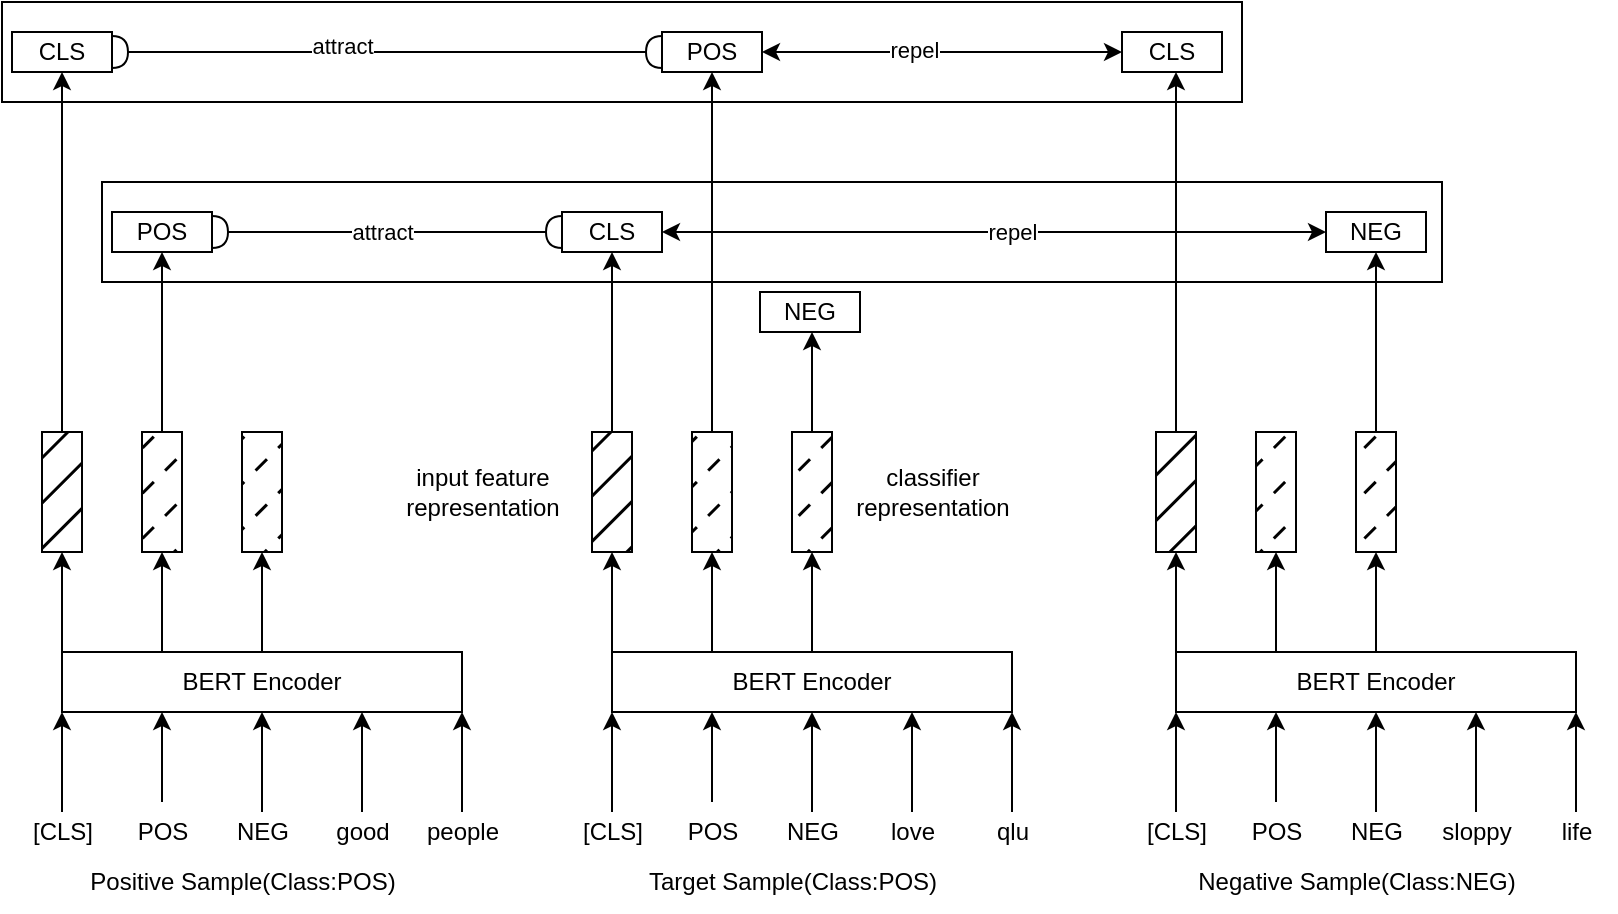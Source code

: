 <mxfile version="20.5.1" type="github">
  <diagram id="tNJ5KlxAQ_EQhU1tzWIF" name="第 1 页">
    <mxGraphModel dx="868" dy="482" grid="1" gridSize="10" guides="1" tooltips="1" connect="1" arrows="1" fold="1" page="1" pageScale="1" pageWidth="827" pageHeight="1169" math="0" shadow="0">
      <root>
        <mxCell id="0" />
        <mxCell id="1" parent="0" />
        <mxCell id="x3IM8xXVVAgO7ZRUx03g-96" value="" style="rounded=0;whiteSpace=wrap;html=1;fillStyle=auto;strokeColor=#000000;fillColor=#FFFFFF;" vertex="1" parent="1">
          <mxGeometry x="10" y="75" width="620" height="50" as="geometry" />
        </mxCell>
        <mxCell id="x3IM8xXVVAgO7ZRUx03g-5" style="edgeStyle=orthogonalEdgeStyle;rounded=0;orthogonalLoop=1;jettySize=auto;html=1;exitX=0;exitY=1;exitDx=0;exitDy=0;startArrow=classic;startFill=1;endArrow=none;endFill=0;" edge="1" parent="1" source="x3IM8xXVVAgO7ZRUx03g-1">
          <mxGeometry relative="1" as="geometry">
            <mxPoint x="40" y="480" as="targetPoint" />
          </mxGeometry>
        </mxCell>
        <mxCell id="x3IM8xXVVAgO7ZRUx03g-104" value="" style="rounded=0;whiteSpace=wrap;html=1;fillStyle=auto;strokeColor=#000000;fillColor=#FFFFFF;" vertex="1" parent="1">
          <mxGeometry x="60" y="165" width="670" height="50" as="geometry" />
        </mxCell>
        <mxCell id="x3IM8xXVVAgO7ZRUx03g-8" style="edgeStyle=orthogonalEdgeStyle;rounded=0;orthogonalLoop=1;jettySize=auto;html=1;exitX=0.5;exitY=1;exitDx=0;exitDy=0;startArrow=classic;startFill=1;endArrow=none;endFill=0;" edge="1" parent="1" source="x3IM8xXVVAgO7ZRUx03g-1">
          <mxGeometry relative="1" as="geometry">
            <mxPoint x="140" y="480" as="targetPoint" />
          </mxGeometry>
        </mxCell>
        <mxCell id="x3IM8xXVVAgO7ZRUx03g-9" style="edgeStyle=orthogonalEdgeStyle;rounded=0;orthogonalLoop=1;jettySize=auto;html=1;exitX=0.75;exitY=1;exitDx=0;exitDy=0;startArrow=classic;startFill=1;endArrow=none;endFill=0;" edge="1" parent="1" source="x3IM8xXVVAgO7ZRUx03g-1">
          <mxGeometry relative="1" as="geometry">
            <mxPoint x="190" y="480" as="targetPoint" />
          </mxGeometry>
        </mxCell>
        <mxCell id="x3IM8xXVVAgO7ZRUx03g-10" style="edgeStyle=orthogonalEdgeStyle;rounded=0;orthogonalLoop=1;jettySize=auto;html=1;exitX=1;exitY=1;exitDx=0;exitDy=0;startArrow=classic;startFill=1;endArrow=none;endFill=0;" edge="1" parent="1" source="x3IM8xXVVAgO7ZRUx03g-1">
          <mxGeometry relative="1" as="geometry">
            <mxPoint x="240" y="480" as="targetPoint" />
          </mxGeometry>
        </mxCell>
        <mxCell id="x3IM8xXVVAgO7ZRUx03g-22" style="edgeStyle=orthogonalEdgeStyle;rounded=0;orthogonalLoop=1;jettySize=auto;html=1;exitX=0;exitY=0;exitDx=0;exitDy=0;startArrow=none;startFill=0;endArrow=classic;endFill=1;" edge="1" parent="1" source="x3IM8xXVVAgO7ZRUx03g-1">
          <mxGeometry relative="1" as="geometry">
            <mxPoint x="40" y="350" as="targetPoint" />
          </mxGeometry>
        </mxCell>
        <mxCell id="x3IM8xXVVAgO7ZRUx03g-23" style="edgeStyle=orthogonalEdgeStyle;rounded=0;orthogonalLoop=1;jettySize=auto;html=1;exitX=0.25;exitY=0;exitDx=0;exitDy=0;startArrow=none;startFill=0;endArrow=classic;endFill=1;" edge="1" parent="1" source="x3IM8xXVVAgO7ZRUx03g-1">
          <mxGeometry relative="1" as="geometry">
            <mxPoint x="90" y="350" as="targetPoint" />
          </mxGeometry>
        </mxCell>
        <mxCell id="x3IM8xXVVAgO7ZRUx03g-24" style="edgeStyle=orthogonalEdgeStyle;rounded=0;orthogonalLoop=1;jettySize=auto;html=1;exitX=0.5;exitY=0;exitDx=0;exitDy=0;startArrow=none;startFill=0;endArrow=classic;endFill=1;" edge="1" parent="1" source="x3IM8xXVVAgO7ZRUx03g-1">
          <mxGeometry relative="1" as="geometry">
            <mxPoint x="140" y="350" as="targetPoint" />
          </mxGeometry>
        </mxCell>
        <mxCell id="x3IM8xXVVAgO7ZRUx03g-1" value="BERT Encoder" style="rounded=0;whiteSpace=wrap;html=1;" vertex="1" parent="1">
          <mxGeometry x="40" y="400" width="200" height="30" as="geometry" />
        </mxCell>
        <mxCell id="x3IM8xXVVAgO7ZRUx03g-11" value="[CLS]" style="text;html=1;align=center;verticalAlign=middle;resizable=0;points=[];autosize=1;strokeColor=none;fillColor=none;" vertex="1" parent="1">
          <mxGeometry x="15" y="475" width="50" height="30" as="geometry" />
        </mxCell>
        <mxCell id="x3IM8xXVVAgO7ZRUx03g-17" value="" style="edgeStyle=orthogonalEdgeStyle;rounded=0;orthogonalLoop=1;jettySize=auto;html=1;exitX=0.25;exitY=1;exitDx=0;exitDy=0;startArrow=classic;startFill=1;endArrow=none;endFill=0;" edge="1" parent="1" source="x3IM8xXVVAgO7ZRUx03g-1">
          <mxGeometry relative="1" as="geometry">
            <mxPoint x="90" y="475" as="targetPoint" />
            <mxPoint x="90" y="430" as="sourcePoint" />
          </mxGeometry>
        </mxCell>
        <mxCell id="x3IM8xXVVAgO7ZRUx03g-18" value="POS" style="text;html=1;align=center;verticalAlign=middle;resizable=0;points=[];autosize=1;strokeColor=none;fillColor=none;" vertex="1" parent="1">
          <mxGeometry x="65" y="475" width="50" height="30" as="geometry" />
        </mxCell>
        <mxCell id="x3IM8xXVVAgO7ZRUx03g-19" value="NEG" style="text;html=1;align=center;verticalAlign=middle;resizable=0;points=[];autosize=1;strokeColor=none;fillColor=none;" vertex="1" parent="1">
          <mxGeometry x="115" y="475" width="50" height="30" as="geometry" />
        </mxCell>
        <mxCell id="x3IM8xXVVAgO7ZRUx03g-20" value="good" style="text;html=1;align=center;verticalAlign=middle;resizable=0;points=[];autosize=1;strokeColor=none;fillColor=none;" vertex="1" parent="1">
          <mxGeometry x="165" y="475" width="50" height="30" as="geometry" />
        </mxCell>
        <mxCell id="x3IM8xXVVAgO7ZRUx03g-21" value="people" style="text;html=1;align=center;verticalAlign=middle;resizable=0;points=[];autosize=1;strokeColor=none;fillColor=none;" vertex="1" parent="1">
          <mxGeometry x="210" y="475" width="60" height="30" as="geometry" />
        </mxCell>
        <mxCell id="x3IM8xXVVAgO7ZRUx03g-69" style="edgeStyle=orthogonalEdgeStyle;rounded=0;orthogonalLoop=1;jettySize=auto;html=1;exitX=0.5;exitY=0;exitDx=0;exitDy=0;startArrow=none;startFill=0;endArrow=classic;endFill=1;" edge="1" parent="1" source="x3IM8xXVVAgO7ZRUx03g-26">
          <mxGeometry relative="1" as="geometry">
            <mxPoint x="40" y="110" as="targetPoint" />
          </mxGeometry>
        </mxCell>
        <mxCell id="x3IM8xXVVAgO7ZRUx03g-26" value="" style="rounded=0;whiteSpace=wrap;html=1;fillStyle=hatch;fillColor=#000000;" vertex="1" parent="1">
          <mxGeometry x="30" y="290" width="20" height="60" as="geometry" />
        </mxCell>
        <mxCell id="x3IM8xXVVAgO7ZRUx03g-70" style="edgeStyle=orthogonalEdgeStyle;rounded=0;orthogonalLoop=1;jettySize=auto;html=1;exitX=0.5;exitY=0;exitDx=0;exitDy=0;startArrow=none;startFill=0;endArrow=classic;endFill=1;" edge="1" parent="1" source="x3IM8xXVVAgO7ZRUx03g-27">
          <mxGeometry relative="1" as="geometry">
            <mxPoint x="90" y="200" as="targetPoint" />
          </mxGeometry>
        </mxCell>
        <mxCell id="x3IM8xXVVAgO7ZRUx03g-27" value="" style="rounded=0;whiteSpace=wrap;html=1;fillStyle=dashed;fillColor=#000000;" vertex="1" parent="1">
          <mxGeometry x="80" y="290" width="20" height="60" as="geometry" />
        </mxCell>
        <mxCell id="x3IM8xXVVAgO7ZRUx03g-28" value="" style="rounded=0;whiteSpace=wrap;html=1;fillStyle=dashed;fillColor=#000000;" vertex="1" parent="1">
          <mxGeometry x="130" y="290" width="20" height="60" as="geometry" />
        </mxCell>
        <mxCell id="x3IM8xXVVAgO7ZRUx03g-32" value="Positive Sample(Class:POS)" style="text;html=1;align=center;verticalAlign=middle;resizable=0;points=[];autosize=1;strokeColor=none;fillColor=none;" vertex="1" parent="1">
          <mxGeometry x="40" y="500" width="180" height="30" as="geometry" />
        </mxCell>
        <mxCell id="x3IM8xXVVAgO7ZRUx03g-33" style="edgeStyle=orthogonalEdgeStyle;rounded=0;orthogonalLoop=1;jettySize=auto;html=1;exitX=0;exitY=1;exitDx=0;exitDy=0;startArrow=classic;startFill=1;endArrow=none;endFill=0;" edge="1" parent="1" source="x3IM8xXVVAgO7ZRUx03g-40">
          <mxGeometry relative="1" as="geometry">
            <mxPoint x="315" y="480" as="targetPoint" />
          </mxGeometry>
        </mxCell>
        <mxCell id="x3IM8xXVVAgO7ZRUx03g-34" style="edgeStyle=orthogonalEdgeStyle;rounded=0;orthogonalLoop=1;jettySize=auto;html=1;exitX=0.5;exitY=1;exitDx=0;exitDy=0;startArrow=classic;startFill=1;endArrow=none;endFill=0;" edge="1" parent="1" source="x3IM8xXVVAgO7ZRUx03g-40">
          <mxGeometry relative="1" as="geometry">
            <mxPoint x="415" y="480" as="targetPoint" />
          </mxGeometry>
        </mxCell>
        <mxCell id="x3IM8xXVVAgO7ZRUx03g-35" style="edgeStyle=orthogonalEdgeStyle;rounded=0;orthogonalLoop=1;jettySize=auto;html=1;exitX=0.75;exitY=1;exitDx=0;exitDy=0;startArrow=classic;startFill=1;endArrow=none;endFill=0;" edge="1" parent="1" source="x3IM8xXVVAgO7ZRUx03g-40">
          <mxGeometry relative="1" as="geometry">
            <mxPoint x="465" y="480" as="targetPoint" />
          </mxGeometry>
        </mxCell>
        <mxCell id="x3IM8xXVVAgO7ZRUx03g-36" style="edgeStyle=orthogonalEdgeStyle;rounded=0;orthogonalLoop=1;jettySize=auto;html=1;exitX=1;exitY=1;exitDx=0;exitDy=0;startArrow=classic;startFill=1;endArrow=none;endFill=0;" edge="1" parent="1" source="x3IM8xXVVAgO7ZRUx03g-40">
          <mxGeometry relative="1" as="geometry">
            <mxPoint x="515" y="480" as="targetPoint" />
          </mxGeometry>
        </mxCell>
        <mxCell id="x3IM8xXVVAgO7ZRUx03g-37" style="edgeStyle=orthogonalEdgeStyle;rounded=0;orthogonalLoop=1;jettySize=auto;html=1;exitX=0;exitY=0;exitDx=0;exitDy=0;startArrow=none;startFill=0;endArrow=classic;endFill=1;" edge="1" parent="1" source="x3IM8xXVVAgO7ZRUx03g-40">
          <mxGeometry relative="1" as="geometry">
            <mxPoint x="315" y="350" as="targetPoint" />
          </mxGeometry>
        </mxCell>
        <mxCell id="x3IM8xXVVAgO7ZRUx03g-38" style="edgeStyle=orthogonalEdgeStyle;rounded=0;orthogonalLoop=1;jettySize=auto;html=1;exitX=0.25;exitY=0;exitDx=0;exitDy=0;startArrow=none;startFill=0;endArrow=classic;endFill=1;" edge="1" parent="1" source="x3IM8xXVVAgO7ZRUx03g-40">
          <mxGeometry relative="1" as="geometry">
            <mxPoint x="365" y="350" as="targetPoint" />
          </mxGeometry>
        </mxCell>
        <mxCell id="x3IM8xXVVAgO7ZRUx03g-39" style="edgeStyle=orthogonalEdgeStyle;rounded=0;orthogonalLoop=1;jettySize=auto;html=1;exitX=0.5;exitY=0;exitDx=0;exitDy=0;startArrow=none;startFill=0;endArrow=classic;endFill=1;" edge="1" parent="1" source="x3IM8xXVVAgO7ZRUx03g-40">
          <mxGeometry relative="1" as="geometry">
            <mxPoint x="415" y="350" as="targetPoint" />
          </mxGeometry>
        </mxCell>
        <mxCell id="x3IM8xXVVAgO7ZRUx03g-40" value="BERT Encoder" style="rounded=0;whiteSpace=wrap;html=1;" vertex="1" parent="1">
          <mxGeometry x="315" y="400" width="200" height="30" as="geometry" />
        </mxCell>
        <mxCell id="x3IM8xXVVAgO7ZRUx03g-41" value="[CLS]" style="text;html=1;align=center;verticalAlign=middle;resizable=0;points=[];autosize=1;strokeColor=none;fillColor=none;" vertex="1" parent="1">
          <mxGeometry x="290" y="475" width="50" height="30" as="geometry" />
        </mxCell>
        <mxCell id="x3IM8xXVVAgO7ZRUx03g-42" value="" style="edgeStyle=orthogonalEdgeStyle;rounded=0;orthogonalLoop=1;jettySize=auto;html=1;exitX=0.25;exitY=1;exitDx=0;exitDy=0;startArrow=classic;startFill=1;endArrow=none;endFill=0;" edge="1" parent="1" source="x3IM8xXVVAgO7ZRUx03g-40">
          <mxGeometry relative="1" as="geometry">
            <mxPoint x="365" y="475" as="targetPoint" />
            <mxPoint x="365" y="430" as="sourcePoint" />
          </mxGeometry>
        </mxCell>
        <mxCell id="x3IM8xXVVAgO7ZRUx03g-43" value="POS" style="text;html=1;align=center;verticalAlign=middle;resizable=0;points=[];autosize=1;strokeColor=none;fillColor=none;" vertex="1" parent="1">
          <mxGeometry x="340" y="475" width="50" height="30" as="geometry" />
        </mxCell>
        <mxCell id="x3IM8xXVVAgO7ZRUx03g-44" value="NEG" style="text;html=1;align=center;verticalAlign=middle;resizable=0;points=[];autosize=1;strokeColor=none;fillColor=none;" vertex="1" parent="1">
          <mxGeometry x="390" y="475" width="50" height="30" as="geometry" />
        </mxCell>
        <mxCell id="x3IM8xXVVAgO7ZRUx03g-45" value="love" style="text;html=1;align=center;verticalAlign=middle;resizable=0;points=[];autosize=1;strokeColor=none;fillColor=none;" vertex="1" parent="1">
          <mxGeometry x="440" y="475" width="50" height="30" as="geometry" />
        </mxCell>
        <mxCell id="x3IM8xXVVAgO7ZRUx03g-46" value="qlu" style="text;html=1;align=center;verticalAlign=middle;resizable=0;points=[];autosize=1;strokeColor=none;fillColor=none;" vertex="1" parent="1">
          <mxGeometry x="495" y="475" width="40" height="30" as="geometry" />
        </mxCell>
        <mxCell id="x3IM8xXVVAgO7ZRUx03g-71" style="edgeStyle=orthogonalEdgeStyle;rounded=0;orthogonalLoop=1;jettySize=auto;html=1;exitX=0.5;exitY=0;exitDx=0;exitDy=0;startArrow=none;startFill=0;endArrow=classic;endFill=1;" edge="1" parent="1" source="x3IM8xXVVAgO7ZRUx03g-47">
          <mxGeometry relative="1" as="geometry">
            <mxPoint x="315" y="200" as="targetPoint" />
          </mxGeometry>
        </mxCell>
        <mxCell id="x3IM8xXVVAgO7ZRUx03g-47" value="" style="rounded=0;whiteSpace=wrap;html=1;fillStyle=hatch;fillColor=#000000;" vertex="1" parent="1">
          <mxGeometry x="305" y="290" width="20" height="60" as="geometry" />
        </mxCell>
        <mxCell id="x3IM8xXVVAgO7ZRUx03g-72" style="edgeStyle=orthogonalEdgeStyle;rounded=0;orthogonalLoop=1;jettySize=auto;html=1;exitX=0.5;exitY=0;exitDx=0;exitDy=0;startArrow=none;startFill=0;endArrow=classic;endFill=1;" edge="1" parent="1" source="x3IM8xXVVAgO7ZRUx03g-48">
          <mxGeometry relative="1" as="geometry">
            <mxPoint x="365" y="110" as="targetPoint" />
          </mxGeometry>
        </mxCell>
        <mxCell id="x3IM8xXVVAgO7ZRUx03g-48" value="" style="rounded=0;whiteSpace=wrap;html=1;fillStyle=dashed;fillColor=#000000;" vertex="1" parent="1">
          <mxGeometry x="355" y="290" width="20" height="60" as="geometry" />
        </mxCell>
        <mxCell id="x3IM8xXVVAgO7ZRUx03g-73" style="edgeStyle=orthogonalEdgeStyle;rounded=0;orthogonalLoop=1;jettySize=auto;html=1;exitX=0.5;exitY=0;exitDx=0;exitDy=0;startArrow=none;startFill=0;endArrow=classic;endFill=1;" edge="1" parent="1" source="x3IM8xXVVAgO7ZRUx03g-49">
          <mxGeometry relative="1" as="geometry">
            <mxPoint x="415" y="240" as="targetPoint" />
          </mxGeometry>
        </mxCell>
        <mxCell id="x3IM8xXVVAgO7ZRUx03g-49" value="" style="rounded=0;whiteSpace=wrap;html=1;fillStyle=dashed;fillColor=#000000;" vertex="1" parent="1">
          <mxGeometry x="405" y="290" width="20" height="60" as="geometry" />
        </mxCell>
        <mxCell id="x3IM8xXVVAgO7ZRUx03g-50" value="Target Sample(Class:POS)" style="text;html=1;align=center;verticalAlign=middle;resizable=0;points=[];autosize=1;strokeColor=none;fillColor=none;" vertex="1" parent="1">
          <mxGeometry x="320" y="500" width="170" height="30" as="geometry" />
        </mxCell>
        <mxCell id="x3IM8xXVVAgO7ZRUx03g-51" style="edgeStyle=orthogonalEdgeStyle;rounded=0;orthogonalLoop=1;jettySize=auto;html=1;exitX=0;exitY=1;exitDx=0;exitDy=0;startArrow=classic;startFill=1;endArrow=none;endFill=0;" edge="1" parent="1" source="x3IM8xXVVAgO7ZRUx03g-58">
          <mxGeometry relative="1" as="geometry">
            <mxPoint x="597" y="480" as="targetPoint" />
          </mxGeometry>
        </mxCell>
        <mxCell id="x3IM8xXVVAgO7ZRUx03g-52" style="edgeStyle=orthogonalEdgeStyle;rounded=0;orthogonalLoop=1;jettySize=auto;html=1;exitX=0.5;exitY=1;exitDx=0;exitDy=0;startArrow=classic;startFill=1;endArrow=none;endFill=0;" edge="1" parent="1" source="x3IM8xXVVAgO7ZRUx03g-58">
          <mxGeometry relative="1" as="geometry">
            <mxPoint x="697" y="480" as="targetPoint" />
          </mxGeometry>
        </mxCell>
        <mxCell id="x3IM8xXVVAgO7ZRUx03g-53" style="edgeStyle=orthogonalEdgeStyle;rounded=0;orthogonalLoop=1;jettySize=auto;html=1;exitX=0.75;exitY=1;exitDx=0;exitDy=0;startArrow=classic;startFill=1;endArrow=none;endFill=0;" edge="1" parent="1" source="x3IM8xXVVAgO7ZRUx03g-58">
          <mxGeometry relative="1" as="geometry">
            <mxPoint x="747" y="480" as="targetPoint" />
          </mxGeometry>
        </mxCell>
        <mxCell id="x3IM8xXVVAgO7ZRUx03g-54" style="edgeStyle=orthogonalEdgeStyle;rounded=0;orthogonalLoop=1;jettySize=auto;html=1;exitX=1;exitY=1;exitDx=0;exitDy=0;startArrow=classic;startFill=1;endArrow=none;endFill=0;" edge="1" parent="1" source="x3IM8xXVVAgO7ZRUx03g-58">
          <mxGeometry relative="1" as="geometry">
            <mxPoint x="797" y="480" as="targetPoint" />
          </mxGeometry>
        </mxCell>
        <mxCell id="x3IM8xXVVAgO7ZRUx03g-55" style="edgeStyle=orthogonalEdgeStyle;rounded=0;orthogonalLoop=1;jettySize=auto;html=1;exitX=0;exitY=0;exitDx=0;exitDy=0;startArrow=none;startFill=0;endArrow=classic;endFill=1;" edge="1" parent="1" source="x3IM8xXVVAgO7ZRUx03g-58">
          <mxGeometry relative="1" as="geometry">
            <mxPoint x="597" y="350" as="targetPoint" />
          </mxGeometry>
        </mxCell>
        <mxCell id="x3IM8xXVVAgO7ZRUx03g-56" style="edgeStyle=orthogonalEdgeStyle;rounded=0;orthogonalLoop=1;jettySize=auto;html=1;exitX=0.25;exitY=0;exitDx=0;exitDy=0;startArrow=none;startFill=0;endArrow=classic;endFill=1;" edge="1" parent="1" source="x3IM8xXVVAgO7ZRUx03g-58">
          <mxGeometry relative="1" as="geometry">
            <mxPoint x="647" y="350" as="targetPoint" />
          </mxGeometry>
        </mxCell>
        <mxCell id="x3IM8xXVVAgO7ZRUx03g-57" style="edgeStyle=orthogonalEdgeStyle;rounded=0;orthogonalLoop=1;jettySize=auto;html=1;exitX=0.5;exitY=0;exitDx=0;exitDy=0;startArrow=none;startFill=0;endArrow=classic;endFill=1;" edge="1" parent="1" source="x3IM8xXVVAgO7ZRUx03g-58">
          <mxGeometry relative="1" as="geometry">
            <mxPoint x="697" y="350" as="targetPoint" />
          </mxGeometry>
        </mxCell>
        <mxCell id="x3IM8xXVVAgO7ZRUx03g-58" value="BERT Encoder" style="rounded=0;whiteSpace=wrap;html=1;" vertex="1" parent="1">
          <mxGeometry x="597" y="400" width="200" height="30" as="geometry" />
        </mxCell>
        <mxCell id="x3IM8xXVVAgO7ZRUx03g-59" value="[CLS]" style="text;html=1;align=center;verticalAlign=middle;resizable=0;points=[];autosize=1;strokeColor=none;fillColor=none;" vertex="1" parent="1">
          <mxGeometry x="572" y="475" width="50" height="30" as="geometry" />
        </mxCell>
        <mxCell id="x3IM8xXVVAgO7ZRUx03g-60" value="" style="edgeStyle=orthogonalEdgeStyle;rounded=0;orthogonalLoop=1;jettySize=auto;html=1;exitX=0.25;exitY=1;exitDx=0;exitDy=0;startArrow=classic;startFill=1;endArrow=none;endFill=0;" edge="1" parent="1" source="x3IM8xXVVAgO7ZRUx03g-58">
          <mxGeometry relative="1" as="geometry">
            <mxPoint x="647" y="475" as="targetPoint" />
            <mxPoint x="647" y="430" as="sourcePoint" />
          </mxGeometry>
        </mxCell>
        <mxCell id="x3IM8xXVVAgO7ZRUx03g-61" value="POS" style="text;html=1;align=center;verticalAlign=middle;resizable=0;points=[];autosize=1;strokeColor=none;fillColor=none;" vertex="1" parent="1">
          <mxGeometry x="622" y="475" width="50" height="30" as="geometry" />
        </mxCell>
        <mxCell id="x3IM8xXVVAgO7ZRUx03g-62" value="NEG" style="text;html=1;align=center;verticalAlign=middle;resizable=0;points=[];autosize=1;strokeColor=none;fillColor=none;" vertex="1" parent="1">
          <mxGeometry x="672" y="475" width="50" height="30" as="geometry" />
        </mxCell>
        <mxCell id="x3IM8xXVVAgO7ZRUx03g-63" value="sloppy" style="text;html=1;align=center;verticalAlign=middle;resizable=0;points=[];autosize=1;strokeColor=none;fillColor=none;" vertex="1" parent="1">
          <mxGeometry x="717" y="475" width="60" height="30" as="geometry" />
        </mxCell>
        <mxCell id="x3IM8xXVVAgO7ZRUx03g-64" value="life" style="text;html=1;align=center;verticalAlign=middle;resizable=0;points=[];autosize=1;strokeColor=none;fillColor=none;" vertex="1" parent="1">
          <mxGeometry x="777" y="475" width="40" height="30" as="geometry" />
        </mxCell>
        <mxCell id="x3IM8xXVVAgO7ZRUx03g-74" style="edgeStyle=orthogonalEdgeStyle;rounded=0;orthogonalLoop=1;jettySize=auto;html=1;exitX=0.5;exitY=0;exitDx=0;exitDy=0;startArrow=none;startFill=0;endArrow=classic;endFill=1;" edge="1" parent="1" source="x3IM8xXVVAgO7ZRUx03g-65">
          <mxGeometry relative="1" as="geometry">
            <mxPoint x="597" y="110" as="targetPoint" />
          </mxGeometry>
        </mxCell>
        <mxCell id="x3IM8xXVVAgO7ZRUx03g-65" value="" style="rounded=0;whiteSpace=wrap;html=1;fillStyle=hatch;fillColor=#000000;" vertex="1" parent="1">
          <mxGeometry x="587" y="290" width="20" height="60" as="geometry" />
        </mxCell>
        <mxCell id="x3IM8xXVVAgO7ZRUx03g-66" value="" style="rounded=0;whiteSpace=wrap;html=1;fillStyle=dashed;fillColor=#000000;" vertex="1" parent="1">
          <mxGeometry x="637" y="290" width="20" height="60" as="geometry" />
        </mxCell>
        <mxCell id="x3IM8xXVVAgO7ZRUx03g-75" style="edgeStyle=orthogonalEdgeStyle;rounded=0;orthogonalLoop=1;jettySize=auto;html=1;exitX=0.5;exitY=0;exitDx=0;exitDy=0;startArrow=none;startFill=0;endArrow=classic;endFill=1;" edge="1" parent="1" source="x3IM8xXVVAgO7ZRUx03g-67">
          <mxGeometry relative="1" as="geometry">
            <mxPoint x="697" y="200" as="targetPoint" />
          </mxGeometry>
        </mxCell>
        <mxCell id="x3IM8xXVVAgO7ZRUx03g-67" value="" style="rounded=0;whiteSpace=wrap;html=1;fillStyle=dashed;fillColor=#000000;" vertex="1" parent="1">
          <mxGeometry x="687" y="290" width="20" height="60" as="geometry" />
        </mxCell>
        <mxCell id="x3IM8xXVVAgO7ZRUx03g-68" value="Negative Sample(Class:NEG)" style="text;html=1;align=center;verticalAlign=middle;resizable=0;points=[];autosize=1;strokeColor=none;fillColor=none;" vertex="1" parent="1">
          <mxGeometry x="597" y="500" width="180" height="30" as="geometry" />
        </mxCell>
        <mxCell id="x3IM8xXVVAgO7ZRUx03g-86" style="edgeStyle=orthogonalEdgeStyle;rounded=0;orthogonalLoop=1;jettySize=auto;html=1;exitX=1;exitY=0.5;exitDx=0;exitDy=0;entryX=0;entryY=0.5;entryDx=0;entryDy=0;startArrow=halfCircle;startFill=0;endArrow=halfCircle;endFill=0;" edge="1" parent="1" source="x3IM8xXVVAgO7ZRUx03g-77" target="x3IM8xXVVAgO7ZRUx03g-79">
          <mxGeometry relative="1" as="geometry" />
        </mxCell>
        <mxCell id="x3IM8xXVVAgO7ZRUx03g-99" value="attract" style="edgeLabel;html=1;align=center;verticalAlign=middle;resizable=0;points=[];" vertex="1" connectable="0" parent="x3IM8xXVVAgO7ZRUx03g-86">
          <mxGeometry x="-0.164" y="3" relative="1" as="geometry">
            <mxPoint as="offset" />
          </mxGeometry>
        </mxCell>
        <mxCell id="x3IM8xXVVAgO7ZRUx03g-77" value="CLS" style="rounded=0;whiteSpace=wrap;html=1;fillStyle=auto;strokeColor=#000000;fillColor=#FFFFFF;" vertex="1" parent="1">
          <mxGeometry x="15" y="90" width="50" height="20" as="geometry" />
        </mxCell>
        <mxCell id="x3IM8xXVVAgO7ZRUx03g-88" style="edgeStyle=orthogonalEdgeStyle;rounded=0;orthogonalLoop=1;jettySize=auto;html=1;exitX=1;exitY=0.5;exitDx=0;exitDy=0;entryX=0;entryY=0.5;entryDx=0;entryDy=0;startArrow=halfCircle;startFill=0;endArrow=halfCircle;endFill=0;" edge="1" parent="1" source="x3IM8xXVVAgO7ZRUx03g-78" target="x3IM8xXVVAgO7ZRUx03g-80">
          <mxGeometry relative="1" as="geometry" />
        </mxCell>
        <mxCell id="x3IM8xXVVAgO7ZRUx03g-100" value="&lt;span style=&quot;color: rgba(0, 0, 0, 0); font-family: monospace; font-size: 0px; text-align: start; background-color: rgb(248, 249, 250);&quot;&gt;%3CmxGraphModel%3E%3Croot%3E%3CmxCell%20id%3D%220%22%2F%3E%3CmxCell%20id%3D%221%22%20parent%3D%220%22%2F%3E%3CmxCell%20id%3D%222%22%20value%3D%22attract%22%20style%3D%22edgeLabel%3Bhtml%3D1%3Balign%3Dcenter%3BverticalAlign%3Dmiddle%3Bresizable%3D0%3Bpoints%3D%5B%5D%3B%22%20vertex%3D%221%22%20connectable%3D%220%22%20parent%3D%221%22%3E%3CmxGeometry%20x%3D%22180%22%20y%3D%2297%22%20as%3D%22geometry%22%2F%3E%3C%2FmxCell%3E%3C%2Froot%3E%3C%2FmxGraphModel%3E&lt;/span&gt;" style="edgeLabel;html=1;align=center;verticalAlign=middle;resizable=0;points=[];" vertex="1" connectable="0" parent="x3IM8xXVVAgO7ZRUx03g-88">
          <mxGeometry x="-0.143" relative="1" as="geometry">
            <mxPoint x="45" y="85" as="offset" />
          </mxGeometry>
        </mxCell>
        <mxCell id="x3IM8xXVVAgO7ZRUx03g-101" value="attract" style="edgeLabel;html=1;align=center;verticalAlign=middle;resizable=0;points=[];" vertex="1" connectable="0" parent="x3IM8xXVVAgO7ZRUx03g-88">
          <mxGeometry x="-0.257" y="1" relative="1" as="geometry">
            <mxPoint x="20" y="1" as="offset" />
          </mxGeometry>
        </mxCell>
        <mxCell id="x3IM8xXVVAgO7ZRUx03g-78" value="POS" style="rounded=0;whiteSpace=wrap;html=1;fillStyle=auto;strokeColor=#000000;fillColor=#FFFFFF;" vertex="1" parent="1">
          <mxGeometry x="65" y="180" width="50" height="20" as="geometry" />
        </mxCell>
        <mxCell id="x3IM8xXVVAgO7ZRUx03g-87" style="edgeStyle=orthogonalEdgeStyle;rounded=0;orthogonalLoop=1;jettySize=auto;html=1;exitX=1;exitY=0.5;exitDx=0;exitDy=0;entryX=0;entryY=0.5;entryDx=0;entryDy=0;startArrow=classic;startFill=1;endArrow=classic;endFill=1;" edge="1" parent="1" source="x3IM8xXVVAgO7ZRUx03g-79" target="x3IM8xXVVAgO7ZRUx03g-83">
          <mxGeometry relative="1" as="geometry" />
        </mxCell>
        <mxCell id="x3IM8xXVVAgO7ZRUx03g-102" value="repel" style="edgeLabel;html=1;align=center;verticalAlign=middle;resizable=0;points=[];" vertex="1" connectable="0" parent="x3IM8xXVVAgO7ZRUx03g-87">
          <mxGeometry x="-0.156" y="1" relative="1" as="geometry">
            <mxPoint as="offset" />
          </mxGeometry>
        </mxCell>
        <mxCell id="x3IM8xXVVAgO7ZRUx03g-79" value="POS" style="rounded=0;whiteSpace=wrap;html=1;fillStyle=auto;strokeColor=#000000;fillColor=#FFFFFF;" vertex="1" parent="1">
          <mxGeometry x="340" y="90" width="50" height="20" as="geometry" />
        </mxCell>
        <mxCell id="x3IM8xXVVAgO7ZRUx03g-89" style="edgeStyle=orthogonalEdgeStyle;rounded=0;orthogonalLoop=1;jettySize=auto;html=1;exitX=1;exitY=0.5;exitDx=0;exitDy=0;entryX=0;entryY=0.5;entryDx=0;entryDy=0;startArrow=classic;startFill=1;endArrow=classic;endFill=1;" edge="1" parent="1" source="x3IM8xXVVAgO7ZRUx03g-80" target="x3IM8xXVVAgO7ZRUx03g-82">
          <mxGeometry relative="1" as="geometry" />
        </mxCell>
        <mxCell id="x3IM8xXVVAgO7ZRUx03g-103" value="repel" style="edgeLabel;html=1;align=center;verticalAlign=middle;resizable=0;points=[];" vertex="1" connectable="0" parent="x3IM8xXVVAgO7ZRUx03g-89">
          <mxGeometry x="-0.09" relative="1" as="geometry">
            <mxPoint x="24" as="offset" />
          </mxGeometry>
        </mxCell>
        <mxCell id="x3IM8xXVVAgO7ZRUx03g-80" value="CLS" style="rounded=0;whiteSpace=wrap;html=1;fillStyle=auto;strokeColor=#000000;fillColor=#FFFFFF;" vertex="1" parent="1">
          <mxGeometry x="290" y="180" width="50" height="20" as="geometry" />
        </mxCell>
        <mxCell id="x3IM8xXVVAgO7ZRUx03g-81" value="NEG" style="rounded=0;whiteSpace=wrap;html=1;fillStyle=auto;strokeColor=#000000;fillColor=#FFFFFF;" vertex="1" parent="1">
          <mxGeometry x="389" y="220" width="50" height="20" as="geometry" />
        </mxCell>
        <mxCell id="x3IM8xXVVAgO7ZRUx03g-82" value="NEG" style="rounded=0;whiteSpace=wrap;html=1;fillStyle=auto;strokeColor=#000000;fillColor=#FFFFFF;" vertex="1" parent="1">
          <mxGeometry x="672" y="180" width="50" height="20" as="geometry" />
        </mxCell>
        <mxCell id="x3IM8xXVVAgO7ZRUx03g-83" value="CLS" style="rounded=0;whiteSpace=wrap;html=1;fillStyle=auto;strokeColor=#000000;fillColor=#FFFFFF;" vertex="1" parent="1">
          <mxGeometry x="570" y="90" width="50" height="20" as="geometry" />
        </mxCell>
        <mxCell id="x3IM8xXVVAgO7ZRUx03g-90" value="input feature&lt;br&gt;representation" style="text;html=1;align=center;verticalAlign=middle;resizable=0;points=[];autosize=1;strokeColor=none;fillColor=none;" vertex="1" parent="1">
          <mxGeometry x="200" y="300" width="100" height="40" as="geometry" />
        </mxCell>
        <mxCell id="x3IM8xXVVAgO7ZRUx03g-93" value="classifier&lt;br&gt;representation" style="text;html=1;align=center;verticalAlign=middle;resizable=0;points=[];autosize=1;strokeColor=none;fillColor=none;" vertex="1" parent="1">
          <mxGeometry x="425" y="300" width="100" height="40" as="geometry" />
        </mxCell>
      </root>
    </mxGraphModel>
  </diagram>
</mxfile>
